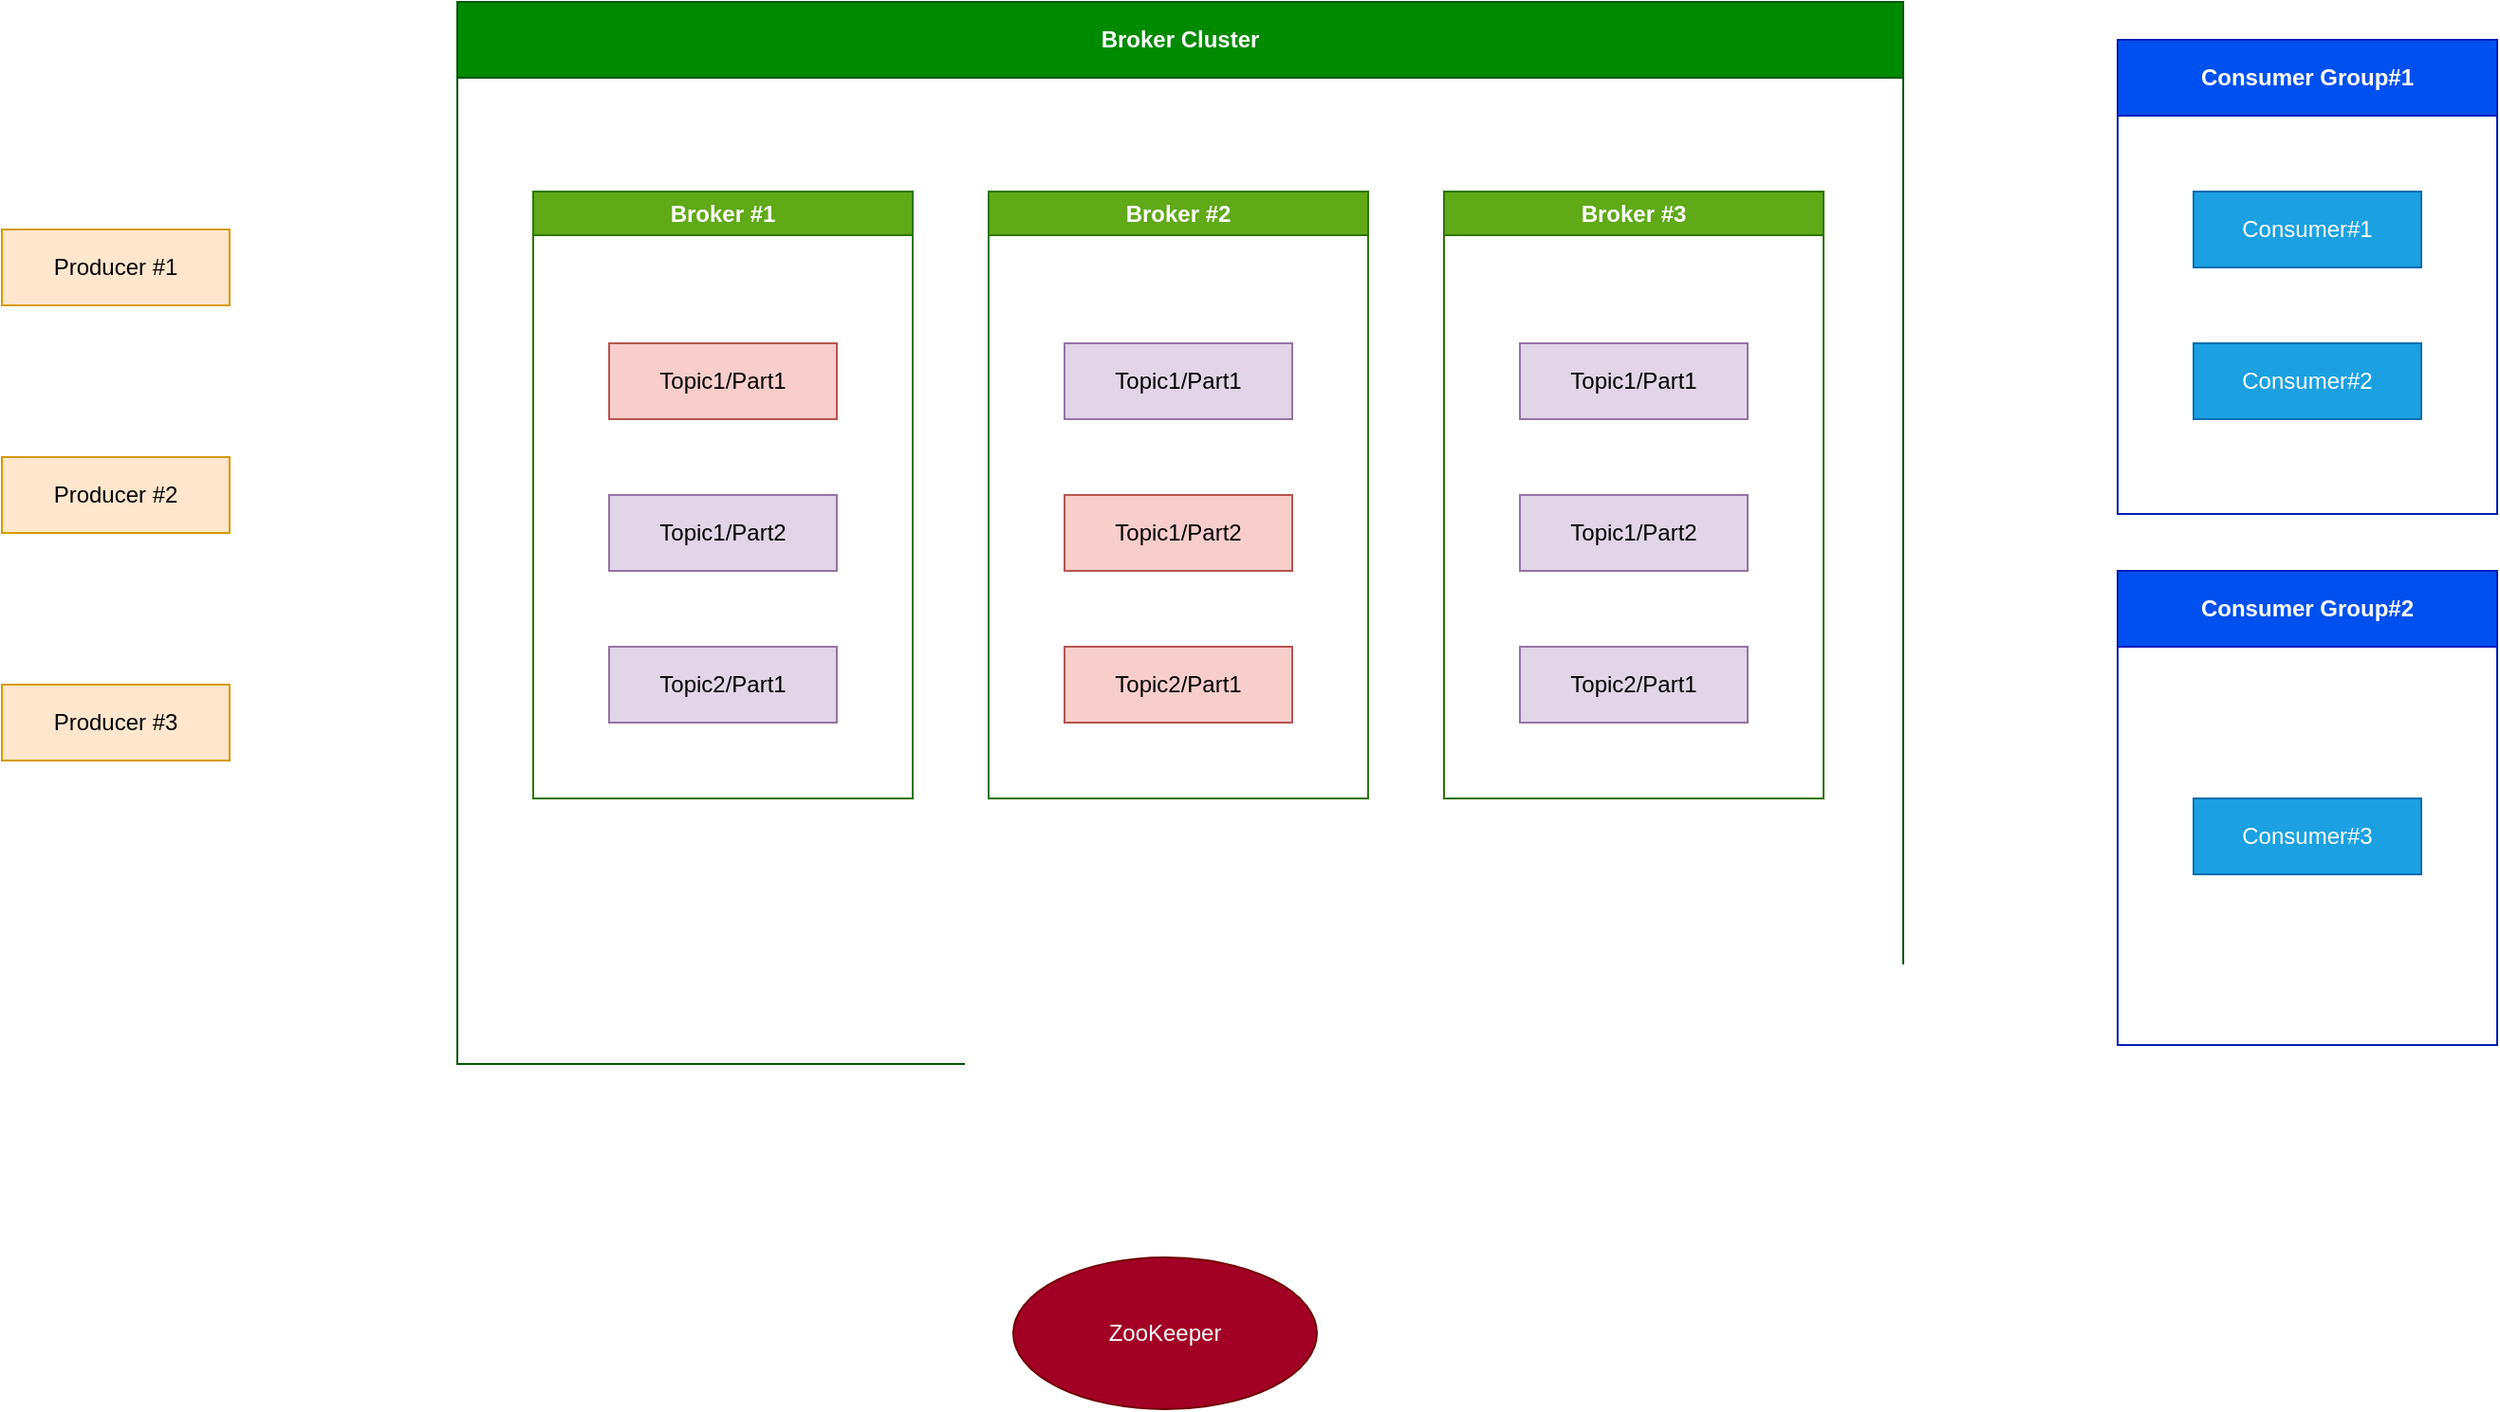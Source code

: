 <mxfile version="22.1.18" type="device">
  <diagram name="第 1 页" id="BnOAqOesf6Hy8A_qsDET">
    <mxGraphModel dx="1436" dy="1025" grid="0" gridSize="10" guides="1" tooltips="1" connect="1" arrows="1" fold="1" page="0" pageScale="1" pageWidth="1169" pageHeight="827" math="0" shadow="0">
      <root>
        <mxCell id="0" />
        <mxCell id="1" parent="0" />
        <mxCell id="XrjLJus7fbSmuR_26ytm-1" value="Producer #1" style="rounded=0;whiteSpace=wrap;html=1;fillColor=#ffe6cc;strokeColor=#d79b00;" vertex="1" parent="1">
          <mxGeometry x="40" y="200" width="120" height="40" as="geometry" />
        </mxCell>
        <mxCell id="XrjLJus7fbSmuR_26ytm-2" value="Producer #2" style="rounded=0;whiteSpace=wrap;html=1;fillColor=#ffe6cc;strokeColor=#d79b00;" vertex="1" parent="1">
          <mxGeometry x="40" y="320" width="120" height="40" as="geometry" />
        </mxCell>
        <mxCell id="XrjLJus7fbSmuR_26ytm-3" value="Producer #3" style="rounded=0;whiteSpace=wrap;html=1;fillColor=#ffe6cc;strokeColor=#d79b00;" vertex="1" parent="1">
          <mxGeometry x="40" y="440" width="120" height="40" as="geometry" />
        </mxCell>
        <mxCell id="XrjLJus7fbSmuR_26ytm-4" value="Broker Cluster" style="swimlane;whiteSpace=wrap;html=1;startSize=40;fillColor=#008a00;fontColor=#ffffff;strokeColor=#005700;" vertex="1" parent="1">
          <mxGeometry x="280" y="80" width="762" height="560" as="geometry" />
        </mxCell>
        <mxCell id="XrjLJus7fbSmuR_26ytm-6" value="Broker #1" style="swimlane;whiteSpace=wrap;html=1;fillColor=#60a917;fontColor=#ffffff;strokeColor=#2D7600;" vertex="1" parent="XrjLJus7fbSmuR_26ytm-4">
          <mxGeometry x="40" y="100" width="200" height="320" as="geometry" />
        </mxCell>
        <mxCell id="XrjLJus7fbSmuR_26ytm-9" value="Topic1/Part1" style="rounded=0;whiteSpace=wrap;html=1;fillColor=#f8cecc;strokeColor=#b85450;" vertex="1" parent="XrjLJus7fbSmuR_26ytm-6">
          <mxGeometry x="40" y="80" width="120" height="40" as="geometry" />
        </mxCell>
        <mxCell id="XrjLJus7fbSmuR_26ytm-14" value="Topic1/Part2" style="rounded=0;whiteSpace=wrap;html=1;fillColor=#e1d5e7;strokeColor=#9673a6;" vertex="1" parent="XrjLJus7fbSmuR_26ytm-6">
          <mxGeometry x="40" y="160" width="120" height="40" as="geometry" />
        </mxCell>
        <mxCell id="XrjLJus7fbSmuR_26ytm-17" value="Topic2/Part1" style="rounded=0;whiteSpace=wrap;html=1;fillColor=#e1d5e7;strokeColor=#9673a6;" vertex="1" parent="XrjLJus7fbSmuR_26ytm-6">
          <mxGeometry x="40" y="240" width="120" height="40" as="geometry" />
        </mxCell>
        <mxCell id="XrjLJus7fbSmuR_26ytm-7" value="Broker #2" style="swimlane;whiteSpace=wrap;html=1;fillColor=#60a917;fontColor=#ffffff;strokeColor=#2D7600;" vertex="1" parent="XrjLJus7fbSmuR_26ytm-4">
          <mxGeometry x="280" y="100" width="200" height="320" as="geometry" />
        </mxCell>
        <mxCell id="XrjLJus7fbSmuR_26ytm-10" value="Topic1/Part1" style="rounded=0;whiteSpace=wrap;html=1;fillColor=#e1d5e7;strokeColor=#9673a6;" vertex="1" parent="XrjLJus7fbSmuR_26ytm-7">
          <mxGeometry x="40" y="80" width="120" height="40" as="geometry" />
        </mxCell>
        <mxCell id="XrjLJus7fbSmuR_26ytm-16" value="Topic1/Part2" style="rounded=0;whiteSpace=wrap;html=1;fillColor=#f8cecc;strokeColor=#b85450;" vertex="1" parent="XrjLJus7fbSmuR_26ytm-7">
          <mxGeometry x="40" y="160" width="120" height="40" as="geometry" />
        </mxCell>
        <mxCell id="XrjLJus7fbSmuR_26ytm-23" value="Topic2/Part1" style="rounded=0;whiteSpace=wrap;html=1;fillColor=#f8cecc;strokeColor=#b85450;" vertex="1" parent="XrjLJus7fbSmuR_26ytm-7">
          <mxGeometry x="40" y="240" width="120" height="40" as="geometry" />
        </mxCell>
        <mxCell id="XrjLJus7fbSmuR_26ytm-8" value="Broker #3" style="swimlane;whiteSpace=wrap;html=1;fillColor=#60a917;fontColor=#ffffff;strokeColor=#2D7600;" vertex="1" parent="XrjLJus7fbSmuR_26ytm-4">
          <mxGeometry x="520" y="100" width="200" height="320" as="geometry" />
        </mxCell>
        <mxCell id="XrjLJus7fbSmuR_26ytm-11" value="Topic1/Part1" style="rounded=0;whiteSpace=wrap;html=1;fillColor=#e1d5e7;strokeColor=#9673a6;" vertex="1" parent="XrjLJus7fbSmuR_26ytm-8">
          <mxGeometry x="40" y="80" width="120" height="40" as="geometry" />
        </mxCell>
        <mxCell id="XrjLJus7fbSmuR_26ytm-15" value="Topic1/Part2" style="rounded=0;whiteSpace=wrap;html=1;fillColor=#e1d5e7;strokeColor=#9673a6;" vertex="1" parent="XrjLJus7fbSmuR_26ytm-8">
          <mxGeometry x="40" y="160" width="120" height="40" as="geometry" />
        </mxCell>
        <mxCell id="XrjLJus7fbSmuR_26ytm-22" value="Topic2/Part1" style="rounded=0;whiteSpace=wrap;html=1;fillColor=#e1d5e7;strokeColor=#9673a6;" vertex="1" parent="XrjLJus7fbSmuR_26ytm-8">
          <mxGeometry x="40" y="240" width="120" height="40" as="geometry" />
        </mxCell>
        <mxCell id="XrjLJus7fbSmuR_26ytm-24" value="ZooKeeper" style="ellipse;whiteSpace=wrap;html=1;fillColor=#a20025;fontColor=#ffffff;strokeColor=#6F0000;" vertex="1" parent="1">
          <mxGeometry x="573" y="742" width="160" height="80" as="geometry" />
        </mxCell>
        <mxCell id="XrjLJus7fbSmuR_26ytm-25" value="Consumer Group#1" style="swimlane;whiteSpace=wrap;html=1;startSize=40;fillColor=#0050ef;fontColor=#ffffff;strokeColor=#001DBC;" vertex="1" parent="1">
          <mxGeometry x="1155" y="100" width="200" height="250" as="geometry" />
        </mxCell>
        <mxCell id="XrjLJus7fbSmuR_26ytm-26" value="Consumer#1" style="rounded=0;whiteSpace=wrap;html=1;fillColor=#1ba1e2;fontColor=#ffffff;strokeColor=#006EAF;" vertex="1" parent="XrjLJus7fbSmuR_26ytm-25">
          <mxGeometry x="40" y="80" width="120" height="40" as="geometry" />
        </mxCell>
        <mxCell id="XrjLJus7fbSmuR_26ytm-27" value="Consumer#2" style="rounded=0;whiteSpace=wrap;html=1;fillColor=#1ba1e2;fontColor=#ffffff;strokeColor=#006EAF;" vertex="1" parent="XrjLJus7fbSmuR_26ytm-25">
          <mxGeometry x="40" y="160" width="120" height="40" as="geometry" />
        </mxCell>
        <mxCell id="XrjLJus7fbSmuR_26ytm-29" value="Consumer Group#2" style="swimlane;whiteSpace=wrap;html=1;startSize=40;fillColor=#0050ef;fontColor=#ffffff;strokeColor=#001DBC;" vertex="1" parent="1">
          <mxGeometry x="1155" y="380" width="200" height="250" as="geometry" />
        </mxCell>
        <mxCell id="XrjLJus7fbSmuR_26ytm-31" value="Consumer#3" style="rounded=0;whiteSpace=wrap;html=1;fillColor=#1ba1e2;fontColor=#ffffff;strokeColor=#006EAF;" vertex="1" parent="XrjLJus7fbSmuR_26ytm-29">
          <mxGeometry x="40" y="120" width="120" height="40" as="geometry" />
        </mxCell>
      </root>
    </mxGraphModel>
  </diagram>
</mxfile>
